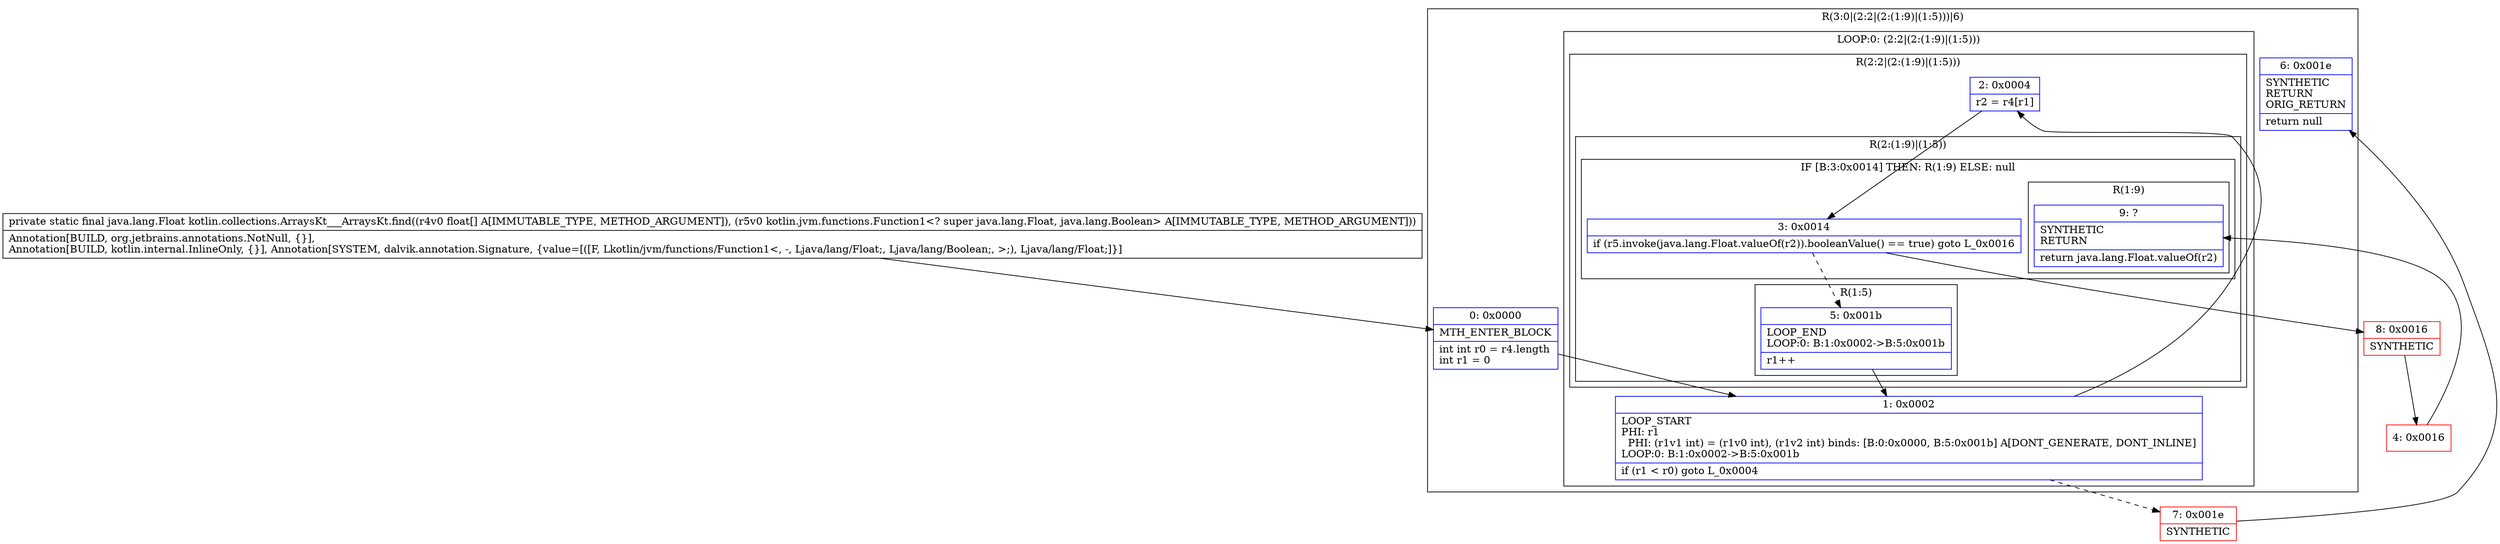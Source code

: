 digraph "CFG forkotlin.collections.ArraysKt___ArraysKt.find([FLkotlin\/jvm\/functions\/Function1;)Ljava\/lang\/Float;" {
subgraph cluster_Region_167012882 {
label = "R(3:0|(2:2|(2:(1:9)|(1:5)))|6)";
node [shape=record,color=blue];
Node_0 [shape=record,label="{0\:\ 0x0000|MTH_ENTER_BLOCK\l|int int r0 = r4.length\lint r1 = 0\l}"];
subgraph cluster_LoopRegion_1636017204 {
label = "LOOP:0: (2:2|(2:(1:9)|(1:5)))";
node [shape=record,color=blue];
Node_1 [shape=record,label="{1\:\ 0x0002|LOOP_START\lPHI: r1 \l  PHI: (r1v1 int) = (r1v0 int), (r1v2 int) binds: [B:0:0x0000, B:5:0x001b] A[DONT_GENERATE, DONT_INLINE]\lLOOP:0: B:1:0x0002\-\>B:5:0x001b\l|if (r1 \< r0) goto L_0x0004\l}"];
subgraph cluster_Region_869646799 {
label = "R(2:2|(2:(1:9)|(1:5)))";
node [shape=record,color=blue];
Node_2 [shape=record,label="{2\:\ 0x0004|r2 = r4[r1]\l}"];
subgraph cluster_Region_1091583245 {
label = "R(2:(1:9)|(1:5))";
node [shape=record,color=blue];
subgraph cluster_IfRegion_1515634772 {
label = "IF [B:3:0x0014] THEN: R(1:9) ELSE: null";
node [shape=record,color=blue];
Node_3 [shape=record,label="{3\:\ 0x0014|if (r5.invoke(java.lang.Float.valueOf(r2)).booleanValue() == true) goto L_0x0016\l}"];
subgraph cluster_Region_1028173499 {
label = "R(1:9)";
node [shape=record,color=blue];
Node_9 [shape=record,label="{9\:\ ?|SYNTHETIC\lRETURN\l|return java.lang.Float.valueOf(r2)\l}"];
}
}
subgraph cluster_Region_1311262935 {
label = "R(1:5)";
node [shape=record,color=blue];
Node_5 [shape=record,label="{5\:\ 0x001b|LOOP_END\lLOOP:0: B:1:0x0002\-\>B:5:0x001b\l|r1++\l}"];
}
}
}
}
Node_6 [shape=record,label="{6\:\ 0x001e|SYNTHETIC\lRETURN\lORIG_RETURN\l|return null\l}"];
}
Node_4 [shape=record,color=red,label="{4\:\ 0x0016}"];
Node_7 [shape=record,color=red,label="{7\:\ 0x001e|SYNTHETIC\l}"];
Node_8 [shape=record,color=red,label="{8\:\ 0x0016|SYNTHETIC\l}"];
MethodNode[shape=record,label="{private static final java.lang.Float kotlin.collections.ArraysKt___ArraysKt.find((r4v0 float[] A[IMMUTABLE_TYPE, METHOD_ARGUMENT]), (r5v0 kotlin.jvm.functions.Function1\<? super java.lang.Float, java.lang.Boolean\> A[IMMUTABLE_TYPE, METHOD_ARGUMENT]))  | Annotation[BUILD, org.jetbrains.annotations.NotNull, \{\}], \lAnnotation[BUILD, kotlin.internal.InlineOnly, \{\}], Annotation[SYSTEM, dalvik.annotation.Signature, \{value=[([F, Lkotlin\/jvm\/functions\/Function1\<, \-, Ljava\/lang\/Float;, Ljava\/lang\/Boolean;, \>;), Ljava\/lang\/Float;]\}]\l}"];
MethodNode -> Node_0;
Node_0 -> Node_1;
Node_1 -> Node_2;
Node_1 -> Node_7[style=dashed];
Node_2 -> Node_3;
Node_3 -> Node_5[style=dashed];
Node_3 -> Node_8;
Node_5 -> Node_1;
Node_4 -> Node_9;
Node_7 -> Node_6;
Node_8 -> Node_4;
}

